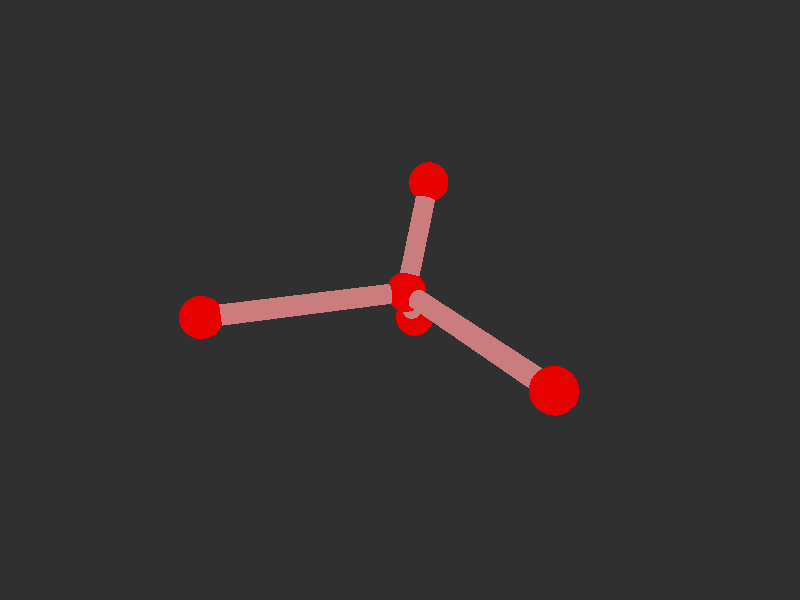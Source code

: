 #version 3.7; 
    global_settings { assumed_gamma 1.0 }
    

    camera {
    location  <20, 20, 20>
    right     x*image_width/image_height
    look_at   <0, 0, 0>
    angle 58
    }

    background { color rgb<1,1,1>*0.03 }


    light_source { <-20, 30, -25> color red 0.6 green 0.6 blue 0.6 }
    light_source { < 20, 30, -25> color red 0.6 green 0.6 blue 0.6 }
    
    #declare m = 1;
    union {

    union {
    sphere { m*<-1.32816853037833,-0.6070064242038167,-0.890373894358807>, 1 }        
    sphere {  m*<0.12260236888441889,0.03374029766440198,8.983141563976918>, 1 }
    sphere {  m*<7.477953806884387,-0.055179978329955276,-5.596351726068429>, 1 }
    sphere {  m*<-4.6787255559774525,3.694136109594597,-2.6070867411965866>, 1}
    sphere { m*<-2.646596242055947,-3.2220812532979526,-1.5395687160069609>, 1 }    

        pigment { color rgb<0.8,0,0>  }
    finish { ambient 0.1 diffuse 0.7 phong 1 }
    }    
    union {
    cylinder { m*<0.12260236888441889,0.03374029766440198,8.983141563976918>, <-1.32816853037833,-0.6070064242038167,-0.890373894358807>, 0.5 }
    cylinder { m*<7.477953806884387,-0.055179978329955276,-5.596351726068429>, <-1.32816853037833,-0.6070064242038167,-0.890373894358807>, 0.5}
    cylinder { m*<-4.6787255559774525,3.694136109594597,-2.6070867411965866>, <-1.32816853037833,-0.6070064242038167,-0.890373894358807>, 0.5 }
    cylinder {  m*<-2.646596242055947,-3.2220812532979526,-1.5395687160069609>, <-1.32816853037833,-0.6070064242038167,-0.890373894358807>, 0.5}

    pigment { color rgb<0.6,.2,.2>  }
    finish { ambient 0.1 diffuse 0.7 phong 1 }    
    }
    
    // rotate <0, 0, 0>
    }
    #version 3.7; 
    global_settings { assumed_gamma 1.0 }
    

    camera {
    location  <20, 20, 20>
    right     x*image_width/image_height
    look_at   <0, 0, 0>
    angle 58
    }

    background { color rgb<1,1,1>*0.03 }


    light_source { <-20, 30, -25> color red 0.6 green 0.6 blue 0.6 }
    light_source { < 20, 30, -25> color red 0.6 green 0.6 blue 0.6 }
    
    #declare m = 1;
    union {

    union {
    sphere { m*<-1.32816853037833,-0.6070064242038167,-0.890373894358807>, 1 }        
    sphere {  m*<0.12260236888441889,0.03374029766440198,8.983141563976918>, 1 }
    sphere {  m*<7.477953806884387,-0.055179978329955276,-5.596351726068429>, 1 }
    sphere {  m*<-4.6787255559774525,3.694136109594597,-2.6070867411965866>, 1}
    sphere { m*<-2.646596242055947,-3.2220812532979526,-1.5395687160069609>, 1 }    

        pigment { color rgb<0.8,0,0>  }
    finish { ambient 0.1 diffuse 0.7 phong 1 }
    }    
    union {
    cylinder { m*<0.12260236888441889,0.03374029766440198,8.983141563976918>, <-1.32816853037833,-0.6070064242038167,-0.890373894358807>, 0.5 }
    cylinder { m*<7.477953806884387,-0.055179978329955276,-5.596351726068429>, <-1.32816853037833,-0.6070064242038167,-0.890373894358807>, 0.5}
    cylinder { m*<-4.6787255559774525,3.694136109594597,-2.6070867411965866>, <-1.32816853037833,-0.6070064242038167,-0.890373894358807>, 0.5 }
    cylinder {  m*<-2.646596242055947,-3.2220812532979526,-1.5395687160069609>, <-1.32816853037833,-0.6070064242038167,-0.890373894358807>, 0.5}

    pigment { color rgb<0.6,.2,.2>  }
    finish { ambient 0.1 diffuse 0.7 phong 1 }    
    }
    
    // rotate <0, 0, 0>
    }
    